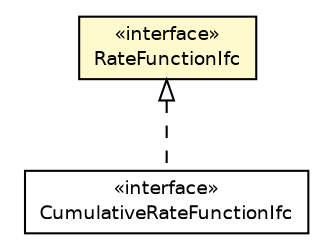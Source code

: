 #!/usr/local/bin/dot
#
# Class diagram 
# Generated by UMLGraph version 5.4 (http://www.umlgraph.org/)
#

digraph G {
	edge [fontname="Helvetica",fontsize=10,labelfontname="Helvetica",labelfontsize=10];
	node [fontname="Helvetica",fontsize=10,shape=plaintext];
	nodesep=0.25;
	ranksep=0.5;
	// jsl.modeling.elements.variable.nhpp.RateFunctionIfc
	c168353 [label=<<table title="jsl.modeling.elements.variable.nhpp.RateFunctionIfc" border="0" cellborder="1" cellspacing="0" cellpadding="2" port="p" bgcolor="lemonChiffon" href="./RateFunctionIfc.html">
		<tr><td><table border="0" cellspacing="0" cellpadding="1">
<tr><td align="center" balign="center"> &#171;interface&#187; </td></tr>
<tr><td align="center" balign="center"> RateFunctionIfc </td></tr>
		</table></td></tr>
		</table>>, URL="./RateFunctionIfc.html", fontname="Helvetica", fontcolor="black", fontsize=9.0];
	// jsl.modeling.elements.variable.nhpp.CumulativeRateFunctionIfc
	c168362 [label=<<table title="jsl.modeling.elements.variable.nhpp.CumulativeRateFunctionIfc" border="0" cellborder="1" cellspacing="0" cellpadding="2" port="p" href="./CumulativeRateFunctionIfc.html">
		<tr><td><table border="0" cellspacing="0" cellpadding="1">
<tr><td align="center" balign="center"> &#171;interface&#187; </td></tr>
<tr><td align="center" balign="center"> CumulativeRateFunctionIfc </td></tr>
		</table></td></tr>
		</table>>, URL="./CumulativeRateFunctionIfc.html", fontname="Helvetica", fontcolor="black", fontsize=9.0];
	//jsl.modeling.elements.variable.nhpp.CumulativeRateFunctionIfc implements jsl.modeling.elements.variable.nhpp.RateFunctionIfc
	c168353:p -> c168362:p [dir=back,arrowtail=empty,style=dashed];
}

